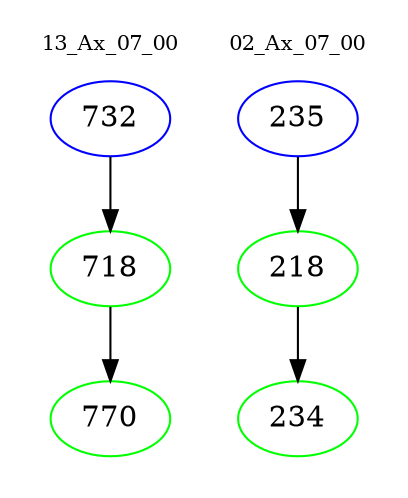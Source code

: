 digraph{
subgraph cluster_0 {
color = white
label = "13_Ax_07_00";
fontsize=10;
T0_732 [label="732", color="blue"]
T0_732 -> T0_718 [color="black"]
T0_718 [label="718", color="green"]
T0_718 -> T0_770 [color="black"]
T0_770 [label="770", color="green"]
}
subgraph cluster_1 {
color = white
label = "02_Ax_07_00";
fontsize=10;
T1_235 [label="235", color="blue"]
T1_235 -> T1_218 [color="black"]
T1_218 [label="218", color="green"]
T1_218 -> T1_234 [color="black"]
T1_234 [label="234", color="green"]
}
}

